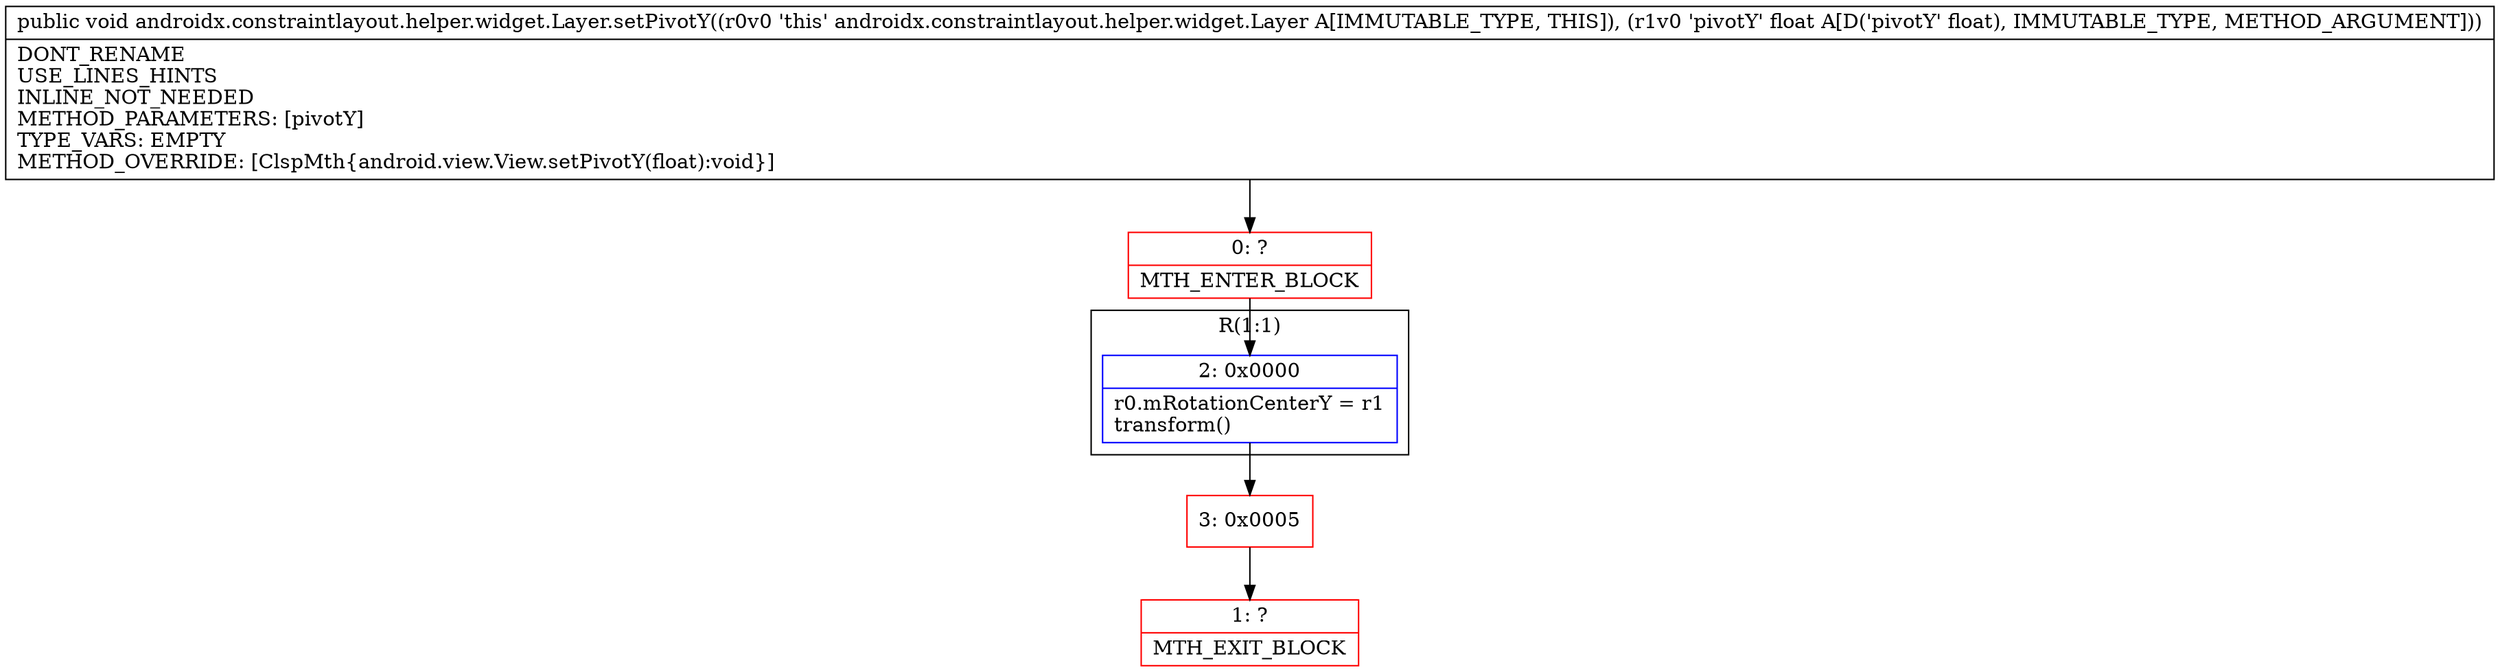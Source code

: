 digraph "CFG forandroidx.constraintlayout.helper.widget.Layer.setPivotY(F)V" {
subgraph cluster_Region_174381922 {
label = "R(1:1)";
node [shape=record,color=blue];
Node_2 [shape=record,label="{2\:\ 0x0000|r0.mRotationCenterY = r1\ltransform()\l}"];
}
Node_0 [shape=record,color=red,label="{0\:\ ?|MTH_ENTER_BLOCK\l}"];
Node_3 [shape=record,color=red,label="{3\:\ 0x0005}"];
Node_1 [shape=record,color=red,label="{1\:\ ?|MTH_EXIT_BLOCK\l}"];
MethodNode[shape=record,label="{public void androidx.constraintlayout.helper.widget.Layer.setPivotY((r0v0 'this' androidx.constraintlayout.helper.widget.Layer A[IMMUTABLE_TYPE, THIS]), (r1v0 'pivotY' float A[D('pivotY' float), IMMUTABLE_TYPE, METHOD_ARGUMENT]))  | DONT_RENAME\lUSE_LINES_HINTS\lINLINE_NOT_NEEDED\lMETHOD_PARAMETERS: [pivotY]\lTYPE_VARS: EMPTY\lMETHOD_OVERRIDE: [ClspMth\{android.view.View.setPivotY(float):void\}]\l}"];
MethodNode -> Node_0;Node_2 -> Node_3;
Node_0 -> Node_2;
Node_3 -> Node_1;
}

